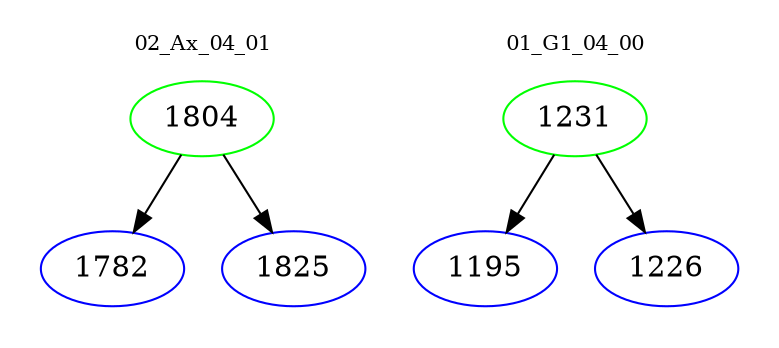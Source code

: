 digraph{
subgraph cluster_0 {
color = white
label = "02_Ax_04_01";
fontsize=10;
T0_1804 [label="1804", color="green"]
T0_1804 -> T0_1782 [color="black"]
T0_1782 [label="1782", color="blue"]
T0_1804 -> T0_1825 [color="black"]
T0_1825 [label="1825", color="blue"]
}
subgraph cluster_1 {
color = white
label = "01_G1_04_00";
fontsize=10;
T1_1231 [label="1231", color="green"]
T1_1231 -> T1_1195 [color="black"]
T1_1195 [label="1195", color="blue"]
T1_1231 -> T1_1226 [color="black"]
T1_1226 [label="1226", color="blue"]
}
}
